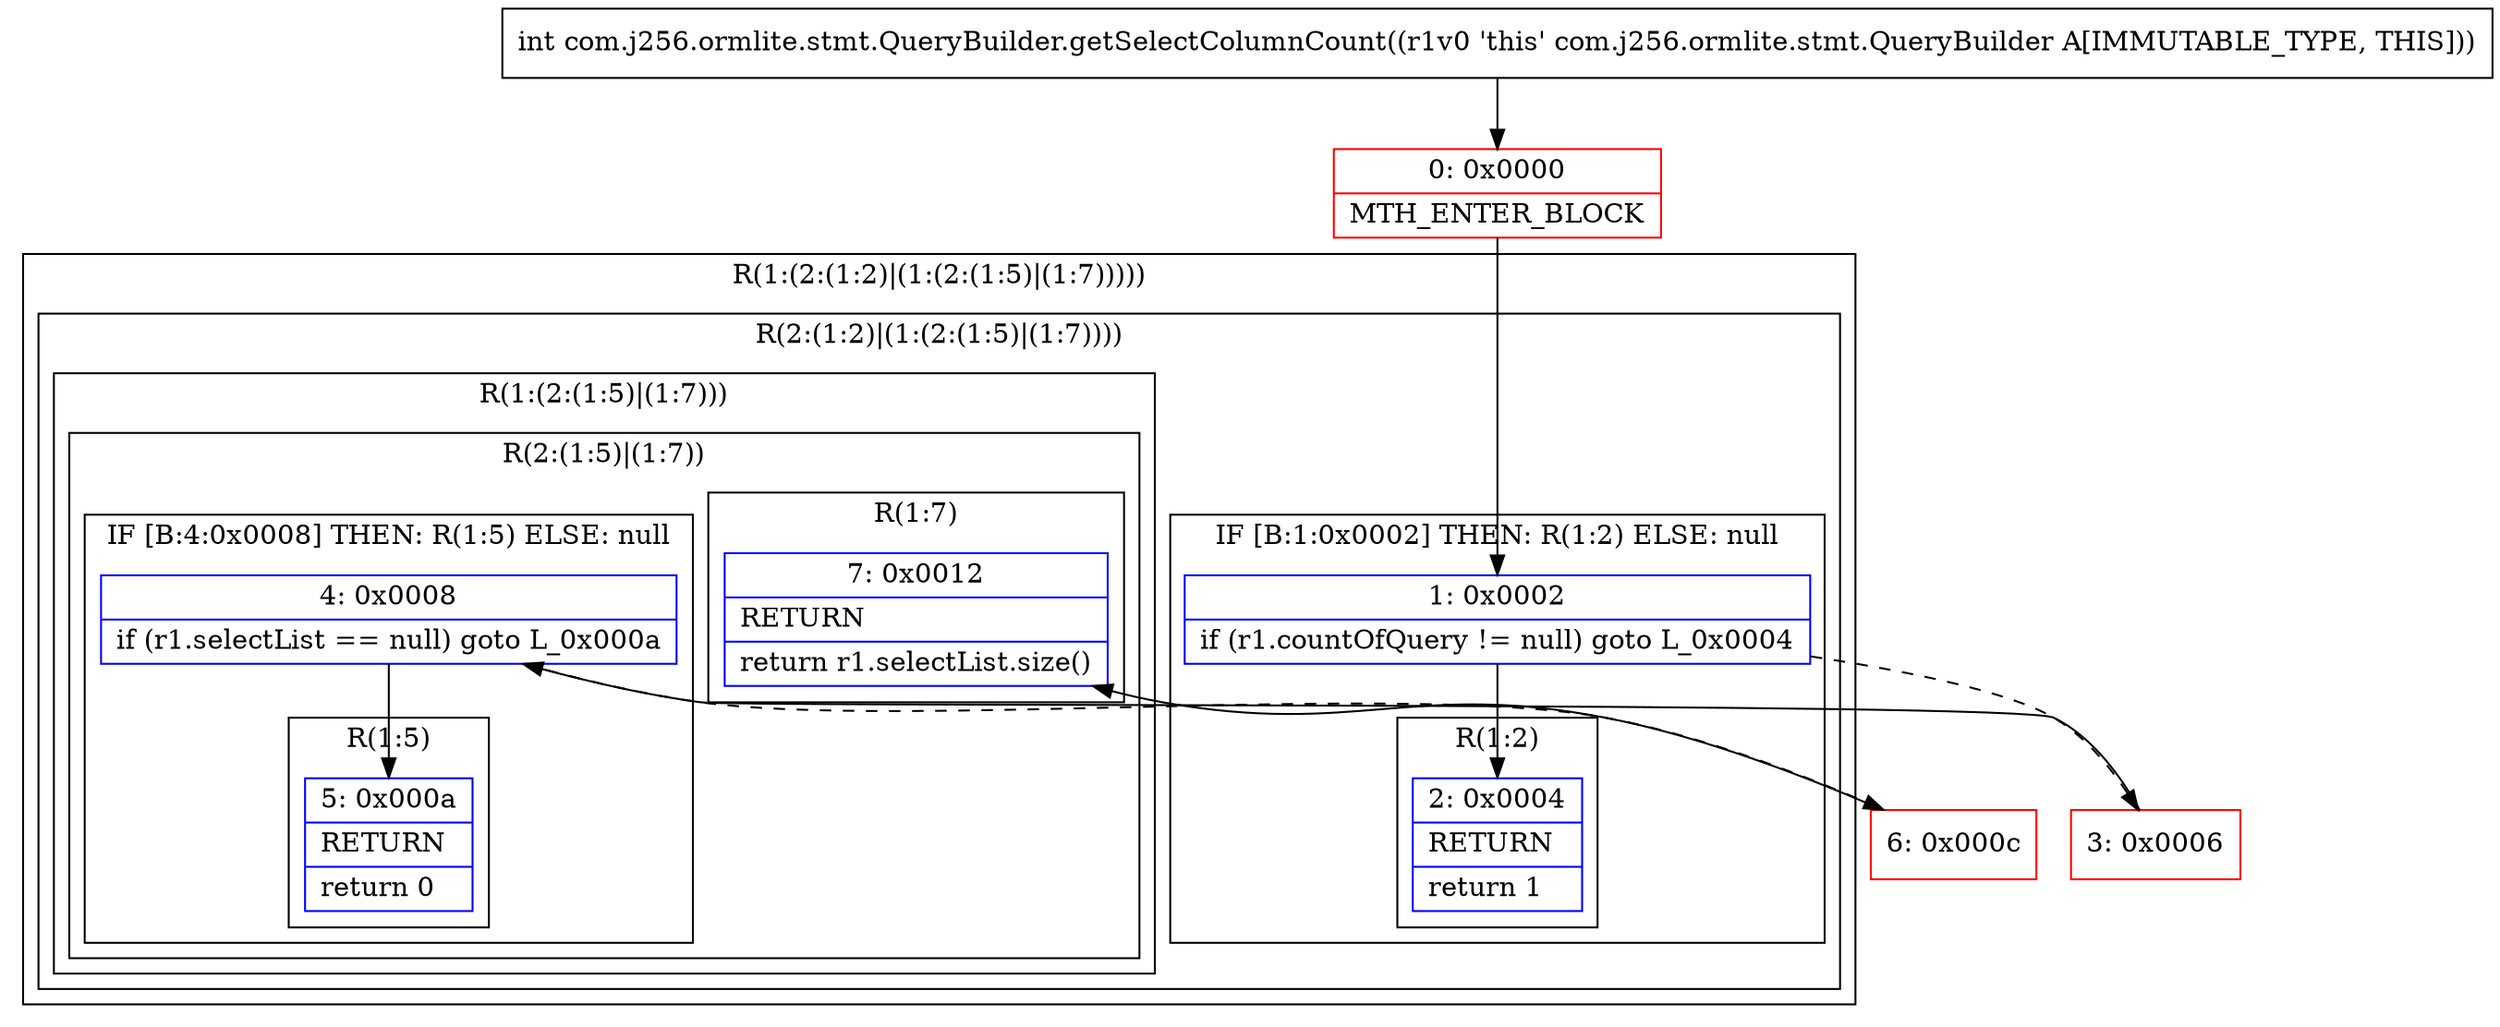 digraph "CFG forcom.j256.ormlite.stmt.QueryBuilder.getSelectColumnCount()I" {
subgraph cluster_Region_322870661 {
label = "R(1:(2:(1:2)|(1:(2:(1:5)|(1:7)))))";
node [shape=record,color=blue];
subgraph cluster_Region_1692938580 {
label = "R(2:(1:2)|(1:(2:(1:5)|(1:7))))";
node [shape=record,color=blue];
subgraph cluster_IfRegion_1387413888 {
label = "IF [B:1:0x0002] THEN: R(1:2) ELSE: null";
node [shape=record,color=blue];
Node_1 [shape=record,label="{1\:\ 0x0002|if (r1.countOfQuery != null) goto L_0x0004\l}"];
subgraph cluster_Region_1828913022 {
label = "R(1:2)";
node [shape=record,color=blue];
Node_2 [shape=record,label="{2\:\ 0x0004|RETURN\l|return 1\l}"];
}
}
subgraph cluster_Region_179803630 {
label = "R(1:(2:(1:5)|(1:7)))";
node [shape=record,color=blue];
subgraph cluster_Region_795895677 {
label = "R(2:(1:5)|(1:7))";
node [shape=record,color=blue];
subgraph cluster_IfRegion_1871613266 {
label = "IF [B:4:0x0008] THEN: R(1:5) ELSE: null";
node [shape=record,color=blue];
Node_4 [shape=record,label="{4\:\ 0x0008|if (r1.selectList == null) goto L_0x000a\l}"];
subgraph cluster_Region_353199826 {
label = "R(1:5)";
node [shape=record,color=blue];
Node_5 [shape=record,label="{5\:\ 0x000a|RETURN\l|return 0\l}"];
}
}
subgraph cluster_Region_597920120 {
label = "R(1:7)";
node [shape=record,color=blue];
Node_7 [shape=record,label="{7\:\ 0x0012|RETURN\l|return r1.selectList.size()\l}"];
}
}
}
}
}
Node_0 [shape=record,color=red,label="{0\:\ 0x0000|MTH_ENTER_BLOCK\l}"];
Node_3 [shape=record,color=red,label="{3\:\ 0x0006}"];
Node_6 [shape=record,color=red,label="{6\:\ 0x000c}"];
MethodNode[shape=record,label="{int com.j256.ormlite.stmt.QueryBuilder.getSelectColumnCount((r1v0 'this' com.j256.ormlite.stmt.QueryBuilder A[IMMUTABLE_TYPE, THIS])) }"];
MethodNode -> Node_0;
Node_1 -> Node_2;
Node_1 -> Node_3[style=dashed];
Node_4 -> Node_5;
Node_4 -> Node_6[style=dashed];
Node_0 -> Node_1;
Node_3 -> Node_4;
Node_6 -> Node_7;
}

